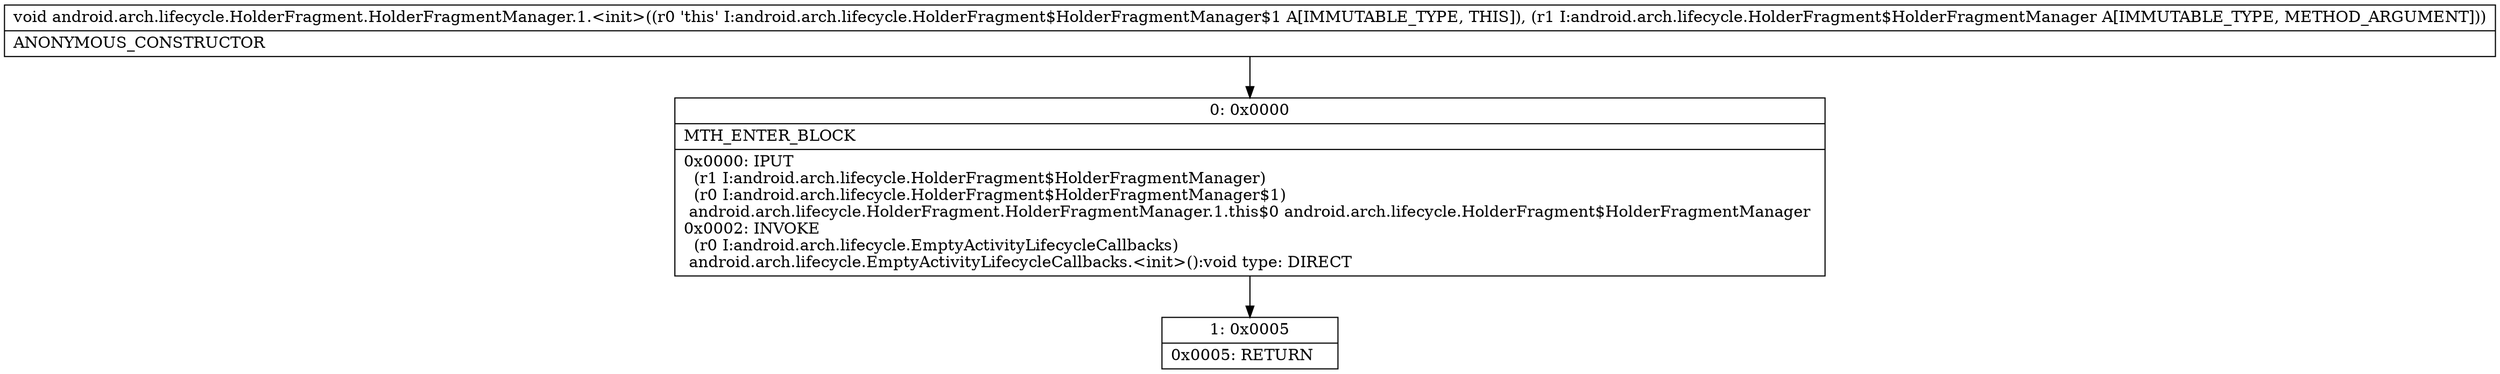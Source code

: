 digraph "CFG forandroid.arch.lifecycle.HolderFragment.HolderFragmentManager.1.\<init\>(Landroid\/arch\/lifecycle\/HolderFragment$HolderFragmentManager;)V" {
Node_0 [shape=record,label="{0\:\ 0x0000|MTH_ENTER_BLOCK\l|0x0000: IPUT  \l  (r1 I:android.arch.lifecycle.HolderFragment$HolderFragmentManager)\l  (r0 I:android.arch.lifecycle.HolderFragment$HolderFragmentManager$1)\l android.arch.lifecycle.HolderFragment.HolderFragmentManager.1.this$0 android.arch.lifecycle.HolderFragment$HolderFragmentManager \l0x0002: INVOKE  \l  (r0 I:android.arch.lifecycle.EmptyActivityLifecycleCallbacks)\l android.arch.lifecycle.EmptyActivityLifecycleCallbacks.\<init\>():void type: DIRECT \l}"];
Node_1 [shape=record,label="{1\:\ 0x0005|0x0005: RETURN   \l}"];
MethodNode[shape=record,label="{void android.arch.lifecycle.HolderFragment.HolderFragmentManager.1.\<init\>((r0 'this' I:android.arch.lifecycle.HolderFragment$HolderFragmentManager$1 A[IMMUTABLE_TYPE, THIS]), (r1 I:android.arch.lifecycle.HolderFragment$HolderFragmentManager A[IMMUTABLE_TYPE, METHOD_ARGUMENT]))  | ANONYMOUS_CONSTRUCTOR\l}"];
MethodNode -> Node_0;
Node_0 -> Node_1;
}


